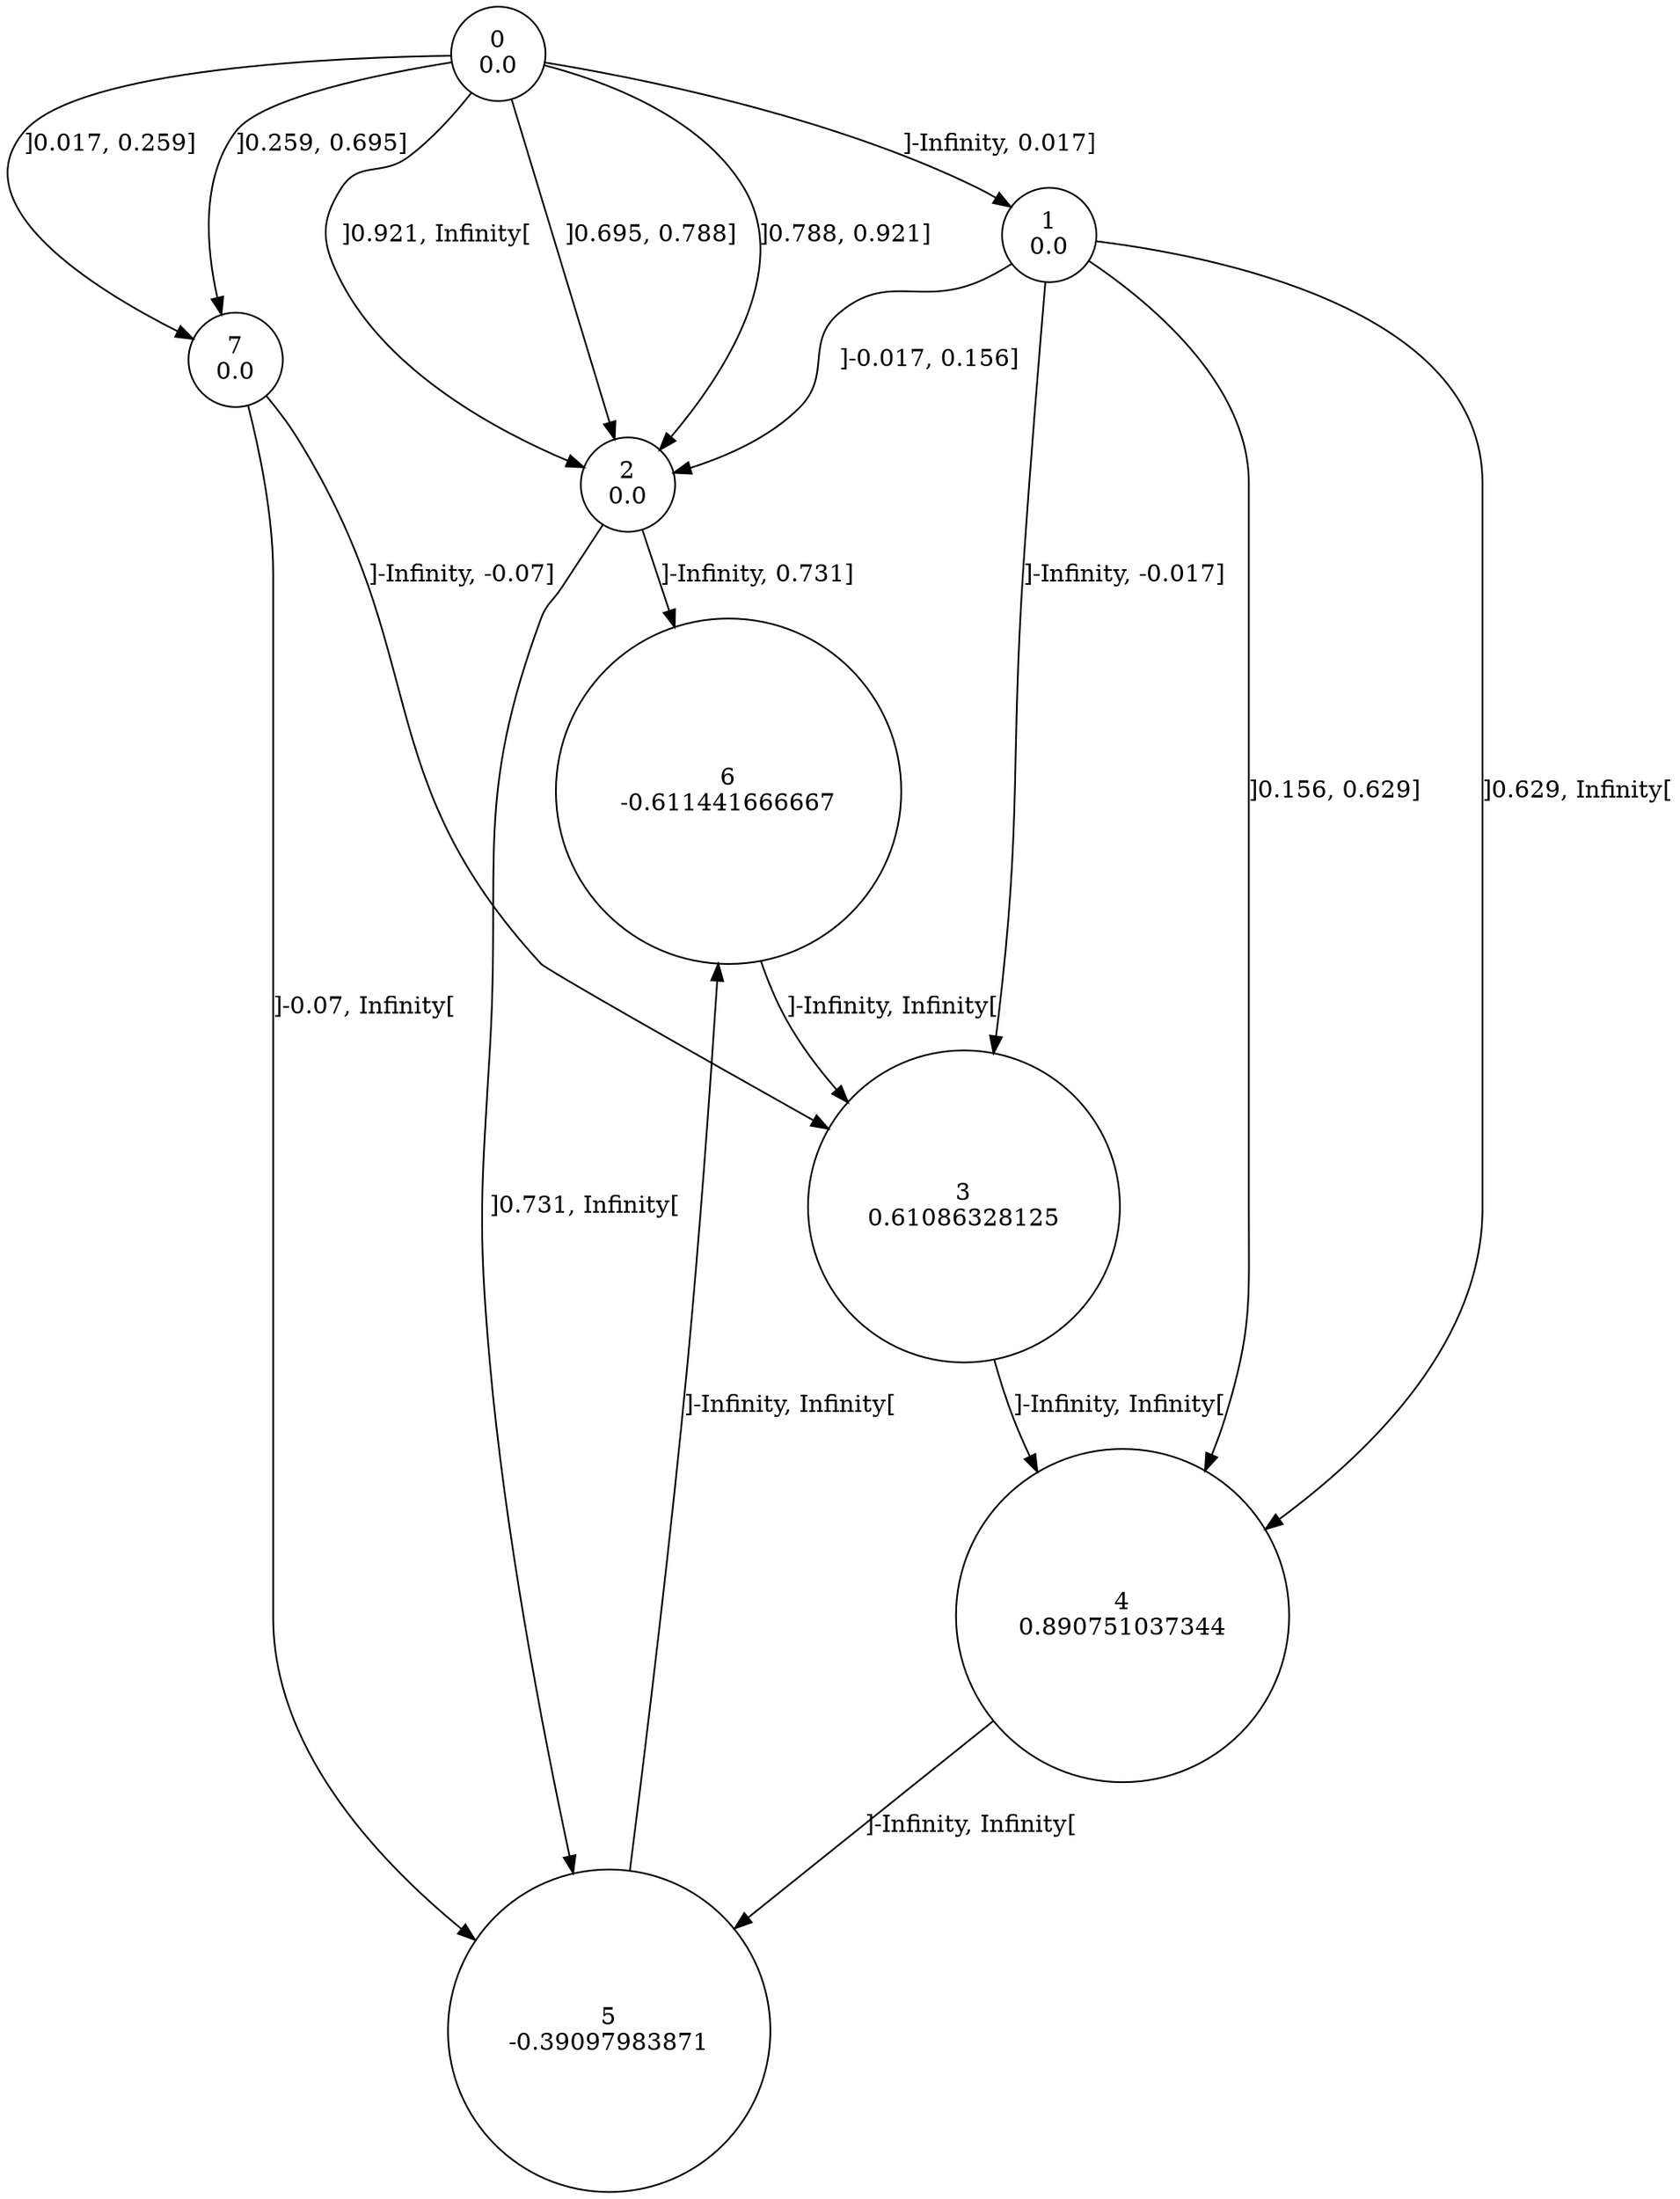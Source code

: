 digraph a {
0 [shape=circle, label="0\n0.0"];
	0 -> 1 [label="]-Infinity, 0.017]"];
	0 -> 7 [label="]0.017, 0.259]"];
	0 -> 7 [label="]0.259, 0.695]"];
	0 -> 2 [label="]0.695, 0.788]"];
	0 -> 2 [label="]0.788, 0.921]"];
	0 -> 2 [label="]0.921, Infinity["];
1 [shape=circle, label="1\n0.0"];
	1 -> 3 [label="]-Infinity, -0.017]"];
	1 -> 2 [label="]-0.017, 0.156]"];
	1 -> 4 [label="]0.156, 0.629]"];
	1 -> 4 [label="]0.629, Infinity["];
2 [shape=circle, label="2\n0.0"];
	2 -> 6 [label="]-Infinity, 0.731]"];
	2 -> 5 [label="]0.731, Infinity["];
3 [shape=circle, label="3\n0.61086328125"];
	3 -> 4 [label="]-Infinity, Infinity["];
4 [shape=circle, label="4\n0.890751037344"];
	4 -> 5 [label="]-Infinity, Infinity["];
5 [shape=circle, label="5\n-0.39097983871"];
	5 -> 6 [label="]-Infinity, Infinity["];
6 [shape=circle, label="6\n-0.611441666667"];
	6 -> 3 [label="]-Infinity, Infinity["];
7 [shape=circle, label="7\n0.0"];
	7 -> 3 [label="]-Infinity, -0.07]"];
	7 -> 5 [label="]-0.07, Infinity["];
}